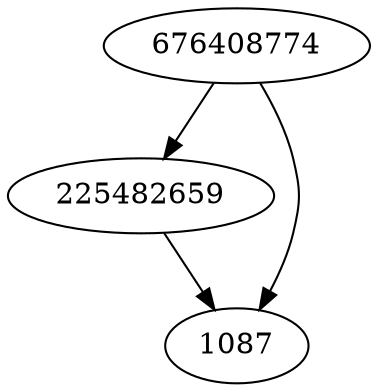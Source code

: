 strict digraph  {
225482659;
676408774;
1087;
225482659 -> 1087;
676408774 -> 225482659;
676408774 -> 1087;
}
